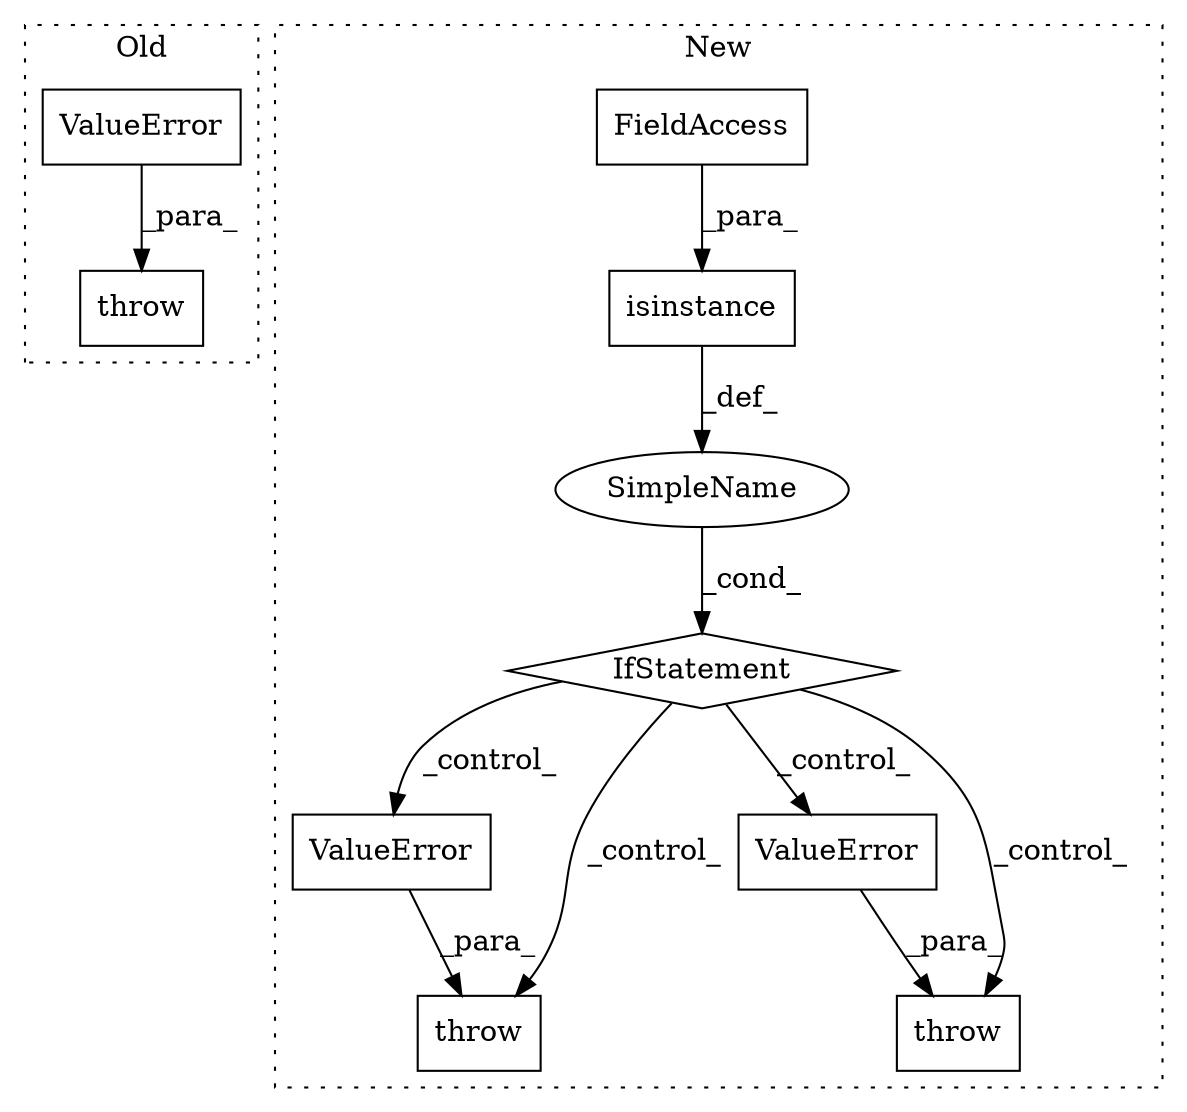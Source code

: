 digraph G {
subgraph cluster0 {
1 [label="ValueError" a="32" s="837,888" l="11,1" shape="box"];
4 [label="throw" a="53" s="831" l="6" shape="box"];
label = "Old";
style="dotted";
}
subgraph cluster1 {
2 [label="isinstance" a="32" s="604,630" l="11,1" shape="box"];
3 [label="IfStatement" a="25" s="599,631" l="4,2" shape="diamond"];
5 [label="FieldAccess" a="22" s="617" l="13" shape="box"];
6 [label="ValueError" a="32" s="647,686" l="11,1" shape="box"];
7 [label="SimpleName" a="42" s="" l="" shape="ellipse"];
8 [label="throw" a="53" s="641" l="6" shape="box"];
9 [label="ValueError" a="32" s="759,850" l="11,1" shape="box"];
10 [label="throw" a="53" s="753" l="6" shape="box"];
label = "New";
style="dotted";
}
1 -> 4 [label="_para_"];
2 -> 7 [label="_def_"];
3 -> 8 [label="_control_"];
3 -> 10 [label="_control_"];
3 -> 9 [label="_control_"];
3 -> 6 [label="_control_"];
5 -> 2 [label="_para_"];
6 -> 8 [label="_para_"];
7 -> 3 [label="_cond_"];
9 -> 10 [label="_para_"];
}